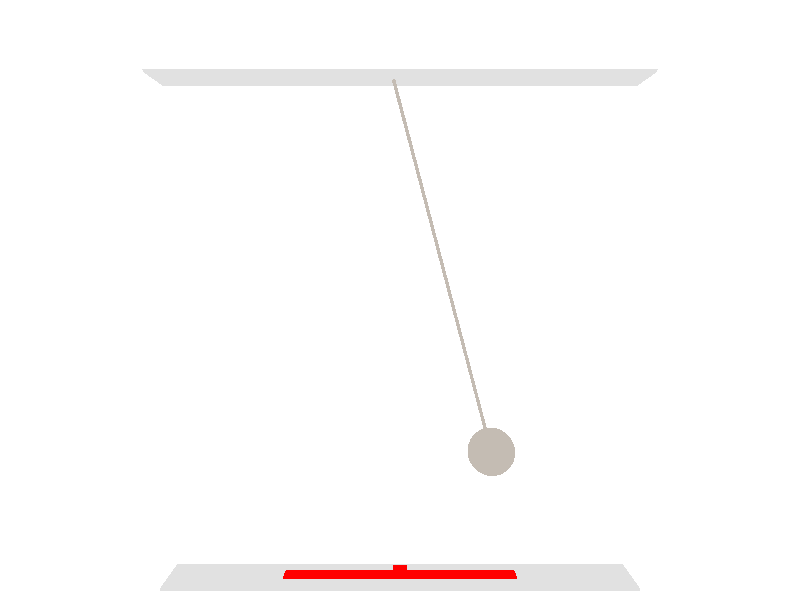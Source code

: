 #include "colors.inc"
#include "functions.inc"
#include "shapes.inc"
#include "textures.inc"  
#include "metals.inc"
#include "glass.inc"
#include "woods.inc"  
camera {               
  location <-25,-6,0>
  look_at<0,-8,0>      
  }      
   
light_source
  {                    
  <-20,-5,10> White
  }
  
 background{color White} 
  
    //plane{y,0 pigment{White}}   
   // plane{y,-20 pigment{White}}     
   // plane{x,200 pigment{White}}      
 //   plane{z,18 pigment{White}}
  union{ 
   sphere{<0,0,0>1 texture {Aluminum} translate <0,-15,0>}                                 
   cylinder
  {
  <0,0,0>,
  <0,-15,0>, 0.07
  texture {Aluminum}  
  //translate <0,0.1,0> 
  //scale <0,25.1,0>  
  translate <0,1,0>
  }     
  // translate <0,-8,0>
  rotate 15*x
  }  
 
  
  box{<0.3,0.1,5> <-0.3,-0.1,-5> pigment{color Red} translate <0,-20,0>}
  box{<1,0.1,10> <-1,0,-10> pigment{color Grey} translate <0,1,0>}
  box{<1,0.1,10> <-1,0,-10> pigment{color Grey} translate <0,-20.1,0>} 
  box{<0.3,0.3,0.3> <-0.3,-0.1,-0.3> pigment{color Red} translate <0,-20,0>}
  